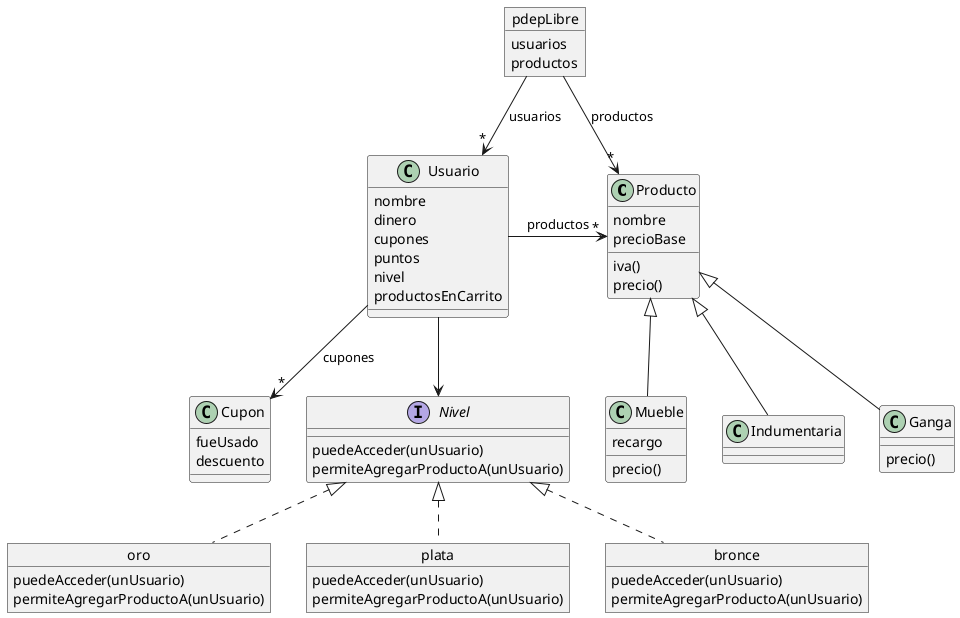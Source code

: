 @startuml

class Producto {
	nombre
	precioBase
	
	iva() 
	precio()
}

class Mueble extends Producto {
	recargo
	
	precio()
}

class Indumentaria extends Producto {
	
}

class Ganga extends Producto {
    precio()
}

class Cupon {
    fueUsado
    descuento	
	
}

class Usuario {
	nombre
	dinero
    cupones
	puntos
	nivel  
	productosEnCarrito 
}

Nivel <-u- Usuario
Producto "*" <-l- Usuario : productos
Cupon "*" <-u- Usuario : cupones

interface Nivel {
    puedeAcceder(unUsuario)
    permiteAgregarProductoA(unUsuario)
}

object oro {
    puedeAcceder(unUsuario)
    permiteAgregarProductoA(unUsuario)
}

object plata {
    puedeAcceder(unUsuario)
    permiteAgregarProductoA(unUsuario)    
}

object bronce {
    puedeAcceder(unUsuario)
    permiteAgregarProductoA(unUsuario)    
}

object pdepLibre {
    usuarios
    productos
}

Usuario "*" <-u- pdepLibre : usuarios
Producto "*" <-u- pdepLibre : productos

Nivel <|.. oro
Nivel <|.. plata
Nivel <|.. bronce

@enduml